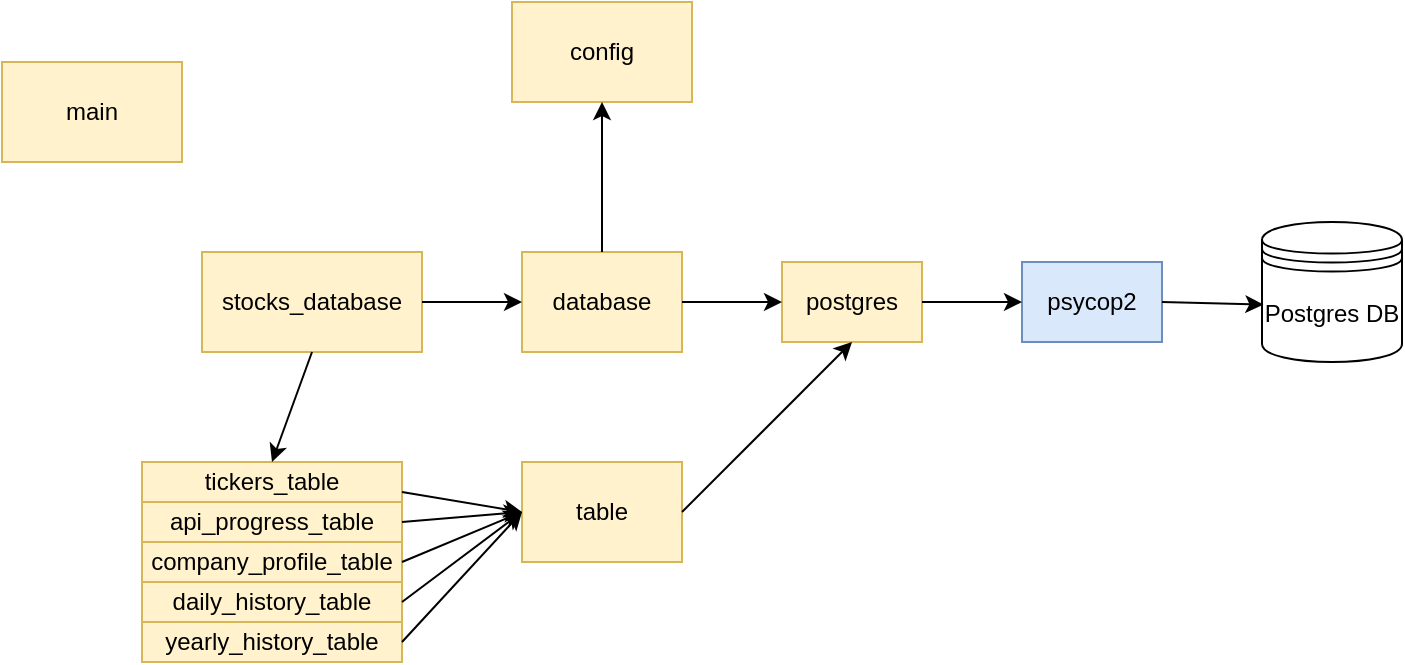 <mxfile version="13.1.14" type="device"><diagram id="rFR6jo3WXodWxYmscVBD" name="Page-1"><mxGraphModel dx="817" dy="496" grid="1" gridSize="10" guides="1" tooltips="1" connect="1" arrows="1" fold="1" page="1" pageScale="1" pageWidth="850" pageHeight="1100" math="0" shadow="0"><root><mxCell id="0"/><mxCell id="1" parent="0"/><mxCell id="YhuRGsqSOEMKbq4ucQoE-1" value="psycop2" style="rounded=0;whiteSpace=wrap;html=1;fillColor=#dae8fc;strokeColor=#6c8ebf;" parent="1" vertex="1"><mxGeometry x="540" y="150" width="70" height="40" as="geometry"/></mxCell><mxCell id="YhuRGsqSOEMKbq4ucQoE-2" value="Postgres DB" style="shape=datastore;whiteSpace=wrap;html=1;" parent="1" vertex="1"><mxGeometry x="660" y="130" width="70" height="70" as="geometry"/></mxCell><mxCell id="YhuRGsqSOEMKbq4ucQoE-3" value="" style="endArrow=classic;html=1;exitX=1;exitY=0.5;exitDx=0;exitDy=0;entryX=0.01;entryY=0.59;entryDx=0;entryDy=0;entryPerimeter=0;" parent="1" source="YhuRGsqSOEMKbq4ucQoE-1" target="YhuRGsqSOEMKbq4ucQoE-2" edge="1"><mxGeometry width="50" height="50" relative="1" as="geometry"><mxPoint x="620" y="100" as="sourcePoint"/><mxPoint x="640" y="190" as="targetPoint"/></mxGeometry></mxCell><mxCell id="YhuRGsqSOEMKbq4ucQoE-4" value="postgres" style="rounded=0;whiteSpace=wrap;html=1;fillColor=#fff2cc;strokeColor=#d6b656;" parent="1" vertex="1"><mxGeometry x="420" y="150" width="70" height="40" as="geometry"/></mxCell><mxCell id="YhuRGsqSOEMKbq4ucQoE-5" value="" style="endArrow=classic;html=1;exitX=1;exitY=0.5;exitDx=0;exitDy=0;entryX=0;entryY=0.5;entryDx=0;entryDy=0;" parent="1" source="YhuRGsqSOEMKbq4ucQoE-4" target="YhuRGsqSOEMKbq4ucQoE-1" edge="1"><mxGeometry width="50" height="50" relative="1" as="geometry"><mxPoint x="490" y="290" as="sourcePoint"/><mxPoint x="540" y="240" as="targetPoint"/></mxGeometry></mxCell><mxCell id="YhuRGsqSOEMKbq4ucQoE-6" value="database" style="rounded=0;whiteSpace=wrap;html=1;fillColor=#fff2cc;strokeColor=#d6b656;" parent="1" vertex="1"><mxGeometry x="290" y="145" width="80" height="50" as="geometry"/></mxCell><mxCell id="YhuRGsqSOEMKbq4ucQoE-7" value="" style="endArrow=classic;html=1;exitX=1;exitY=0.5;exitDx=0;exitDy=0;entryX=0;entryY=0.5;entryDx=0;entryDy=0;" parent="1" source="YhuRGsqSOEMKbq4ucQoE-6" target="YhuRGsqSOEMKbq4ucQoE-4" edge="1"><mxGeometry width="50" height="50" relative="1" as="geometry"><mxPoint x="390" y="270" as="sourcePoint"/><mxPoint x="440" y="220" as="targetPoint"/></mxGeometry></mxCell><mxCell id="YhuRGsqSOEMKbq4ucQoE-8" value="config" style="rounded=0;whiteSpace=wrap;html=1;fillColor=#fff2cc;strokeColor=#d6b656;" parent="1" vertex="1"><mxGeometry x="285" y="20" width="90" height="50" as="geometry"/></mxCell><mxCell id="YhuRGsqSOEMKbq4ucQoE-9" value="" style="endArrow=classic;html=1;exitX=0.5;exitY=0;exitDx=0;exitDy=0;entryX=0.5;entryY=1;entryDx=0;entryDy=0;" parent="1" source="YhuRGsqSOEMKbq4ucQoE-6" target="YhuRGsqSOEMKbq4ucQoE-8" edge="1"><mxGeometry width="50" height="50" relative="1" as="geometry"><mxPoint x="230" y="160" as="sourcePoint"/><mxPoint x="280" y="110" as="targetPoint"/></mxGeometry></mxCell><mxCell id="YhuRGsqSOEMKbq4ucQoE-11" value="table" style="rounded=0;whiteSpace=wrap;html=1;fillColor=#fff2cc;strokeColor=#d6b656;" parent="1" vertex="1"><mxGeometry x="290" y="250" width="80" height="50" as="geometry"/></mxCell><mxCell id="YhuRGsqSOEMKbq4ucQoE-12" value="" style="endArrow=classic;html=1;exitX=1;exitY=0.5;exitDx=0;exitDy=0;entryX=0.5;entryY=1;entryDx=0;entryDy=0;" parent="1" source="YhuRGsqSOEMKbq4ucQoE-11" target="YhuRGsqSOEMKbq4ucQoE-4" edge="1"><mxGeometry width="50" height="50" relative="1" as="geometry"><mxPoint x="430" y="280" as="sourcePoint"/><mxPoint x="480" y="230" as="targetPoint"/></mxGeometry></mxCell><mxCell id="YhuRGsqSOEMKbq4ucQoE-14" value="tickers_table" style="rounded=0;whiteSpace=wrap;html=1;fillColor=#fff2cc;strokeColor=#d6b656;" parent="1" vertex="1"><mxGeometry x="100" y="250" width="130" height="20" as="geometry"/></mxCell><mxCell id="YhuRGsqSOEMKbq4ucQoE-15" value="api_progress_table" style="rounded=0;whiteSpace=wrap;html=1;fillColor=#fff2cc;strokeColor=#d6b656;" parent="1" vertex="1"><mxGeometry x="100" y="270" width="130" height="20" as="geometry"/></mxCell><mxCell id="YhuRGsqSOEMKbq4ucQoE-17" value="daily_history_table" style="rounded=0;whiteSpace=wrap;html=1;fillColor=#fff2cc;strokeColor=#d6b656;" parent="1" vertex="1"><mxGeometry x="100" y="310" width="130" height="20" as="geometry"/></mxCell><mxCell id="YhuRGsqSOEMKbq4ucQoE-18" value="company_profile_table" style="rounded=0;whiteSpace=wrap;html=1;fillColor=#fff2cc;strokeColor=#d6b656;" parent="1" vertex="1"><mxGeometry x="100" y="290" width="130" height="20" as="geometry"/></mxCell><mxCell id="YhuRGsqSOEMKbq4ucQoE-19" value="yearly_history_table" style="rounded=0;whiteSpace=wrap;html=1;fillColor=#fff2cc;strokeColor=#d6b656;" parent="1" vertex="1"><mxGeometry x="100" y="330" width="130" height="20" as="geometry"/></mxCell><mxCell id="YhuRGsqSOEMKbq4ucQoE-20" value="" style="endArrow=classic;html=1;entryX=0;entryY=0.5;entryDx=0;entryDy=0;exitX=1;exitY=0.75;exitDx=0;exitDy=0;" parent="1" source="YhuRGsqSOEMKbq4ucQoE-14" target="YhuRGsqSOEMKbq4ucQoE-11" edge="1"><mxGeometry width="50" height="50" relative="1" as="geometry"><mxPoint x="200" y="300" as="sourcePoint"/><mxPoint x="250" y="250" as="targetPoint"/></mxGeometry></mxCell><mxCell id="YhuRGsqSOEMKbq4ucQoE-21" value="" style="endArrow=classic;html=1;entryX=0;entryY=0.5;entryDx=0;entryDy=0;exitX=1;exitY=0.5;exitDx=0;exitDy=0;" parent="1" source="YhuRGsqSOEMKbq4ucQoE-15" edge="1"><mxGeometry width="50" height="50" relative="1" as="geometry"><mxPoint x="230" y="240" as="sourcePoint"/><mxPoint x="290" y="275" as="targetPoint"/></mxGeometry></mxCell><mxCell id="YhuRGsqSOEMKbq4ucQoE-23" value="" style="endArrow=classic;html=1;entryX=0;entryY=0.5;entryDx=0;entryDy=0;exitX=1;exitY=0.5;exitDx=0;exitDy=0;" parent="1" source="YhuRGsqSOEMKbq4ucQoE-18" edge="1"><mxGeometry width="50" height="50" relative="1" as="geometry"><mxPoint x="230" y="240" as="sourcePoint"/><mxPoint x="290" y="275" as="targetPoint"/></mxGeometry></mxCell><mxCell id="YhuRGsqSOEMKbq4ucQoE-24" value="" style="endArrow=classic;html=1;entryX=0;entryY=0.5;entryDx=0;entryDy=0;exitX=1;exitY=0.5;exitDx=0;exitDy=0;" parent="1" source="YhuRGsqSOEMKbq4ucQoE-17" edge="1"><mxGeometry width="50" height="50" relative="1" as="geometry"><mxPoint x="230" y="275" as="sourcePoint"/><mxPoint x="290" y="275" as="targetPoint"/></mxGeometry></mxCell><mxCell id="YhuRGsqSOEMKbq4ucQoE-25" value="" style="endArrow=classic;html=1;entryX=0;entryY=0.5;entryDx=0;entryDy=0;exitX=1;exitY=0.5;exitDx=0;exitDy=0;" parent="1" source="YhuRGsqSOEMKbq4ucQoE-19" edge="1"><mxGeometry width="50" height="50" relative="1" as="geometry"><mxPoint x="230" y="295" as="sourcePoint"/><mxPoint x="290" y="275" as="targetPoint"/></mxGeometry></mxCell><mxCell id="7HULND9Z6jbgimNOEDt1-1" value="main" style="rounded=0;whiteSpace=wrap;html=1;fillColor=#fff2cc;strokeColor=#d6b656;" vertex="1" parent="1"><mxGeometry x="30" y="50" width="90" height="50" as="geometry"/></mxCell><mxCell id="7HULND9Z6jbgimNOEDt1-2" value="stocks_database" style="rounded=0;whiteSpace=wrap;html=1;fillColor=#fff2cc;strokeColor=#d6b656;" vertex="1" parent="1"><mxGeometry x="130" y="145" width="110" height="50" as="geometry"/></mxCell><mxCell id="7HULND9Z6jbgimNOEDt1-3" value="" style="endArrow=classic;html=1;exitX=1;exitY=0.5;exitDx=0;exitDy=0;entryX=0;entryY=0.5;entryDx=0;entryDy=0;" edge="1" parent="1" source="7HULND9Z6jbgimNOEDt1-2" target="YhuRGsqSOEMKbq4ucQoE-6"><mxGeometry width="50" height="50" relative="1" as="geometry"><mxPoint x="270" y="410" as="sourcePoint"/><mxPoint x="320" y="360" as="targetPoint"/></mxGeometry></mxCell><mxCell id="7HULND9Z6jbgimNOEDt1-4" value="" style="endArrow=classic;html=1;exitX=0.5;exitY=1;exitDx=0;exitDy=0;entryX=0.5;entryY=0;entryDx=0;entryDy=0;" edge="1" parent="1" source="7HULND9Z6jbgimNOEDt1-2" target="YhuRGsqSOEMKbq4ucQoE-14"><mxGeometry width="50" height="50" relative="1" as="geometry"><mxPoint x="10" y="240" as="sourcePoint"/><mxPoint x="60" y="190" as="targetPoint"/></mxGeometry></mxCell></root></mxGraphModel></diagram></mxfile>